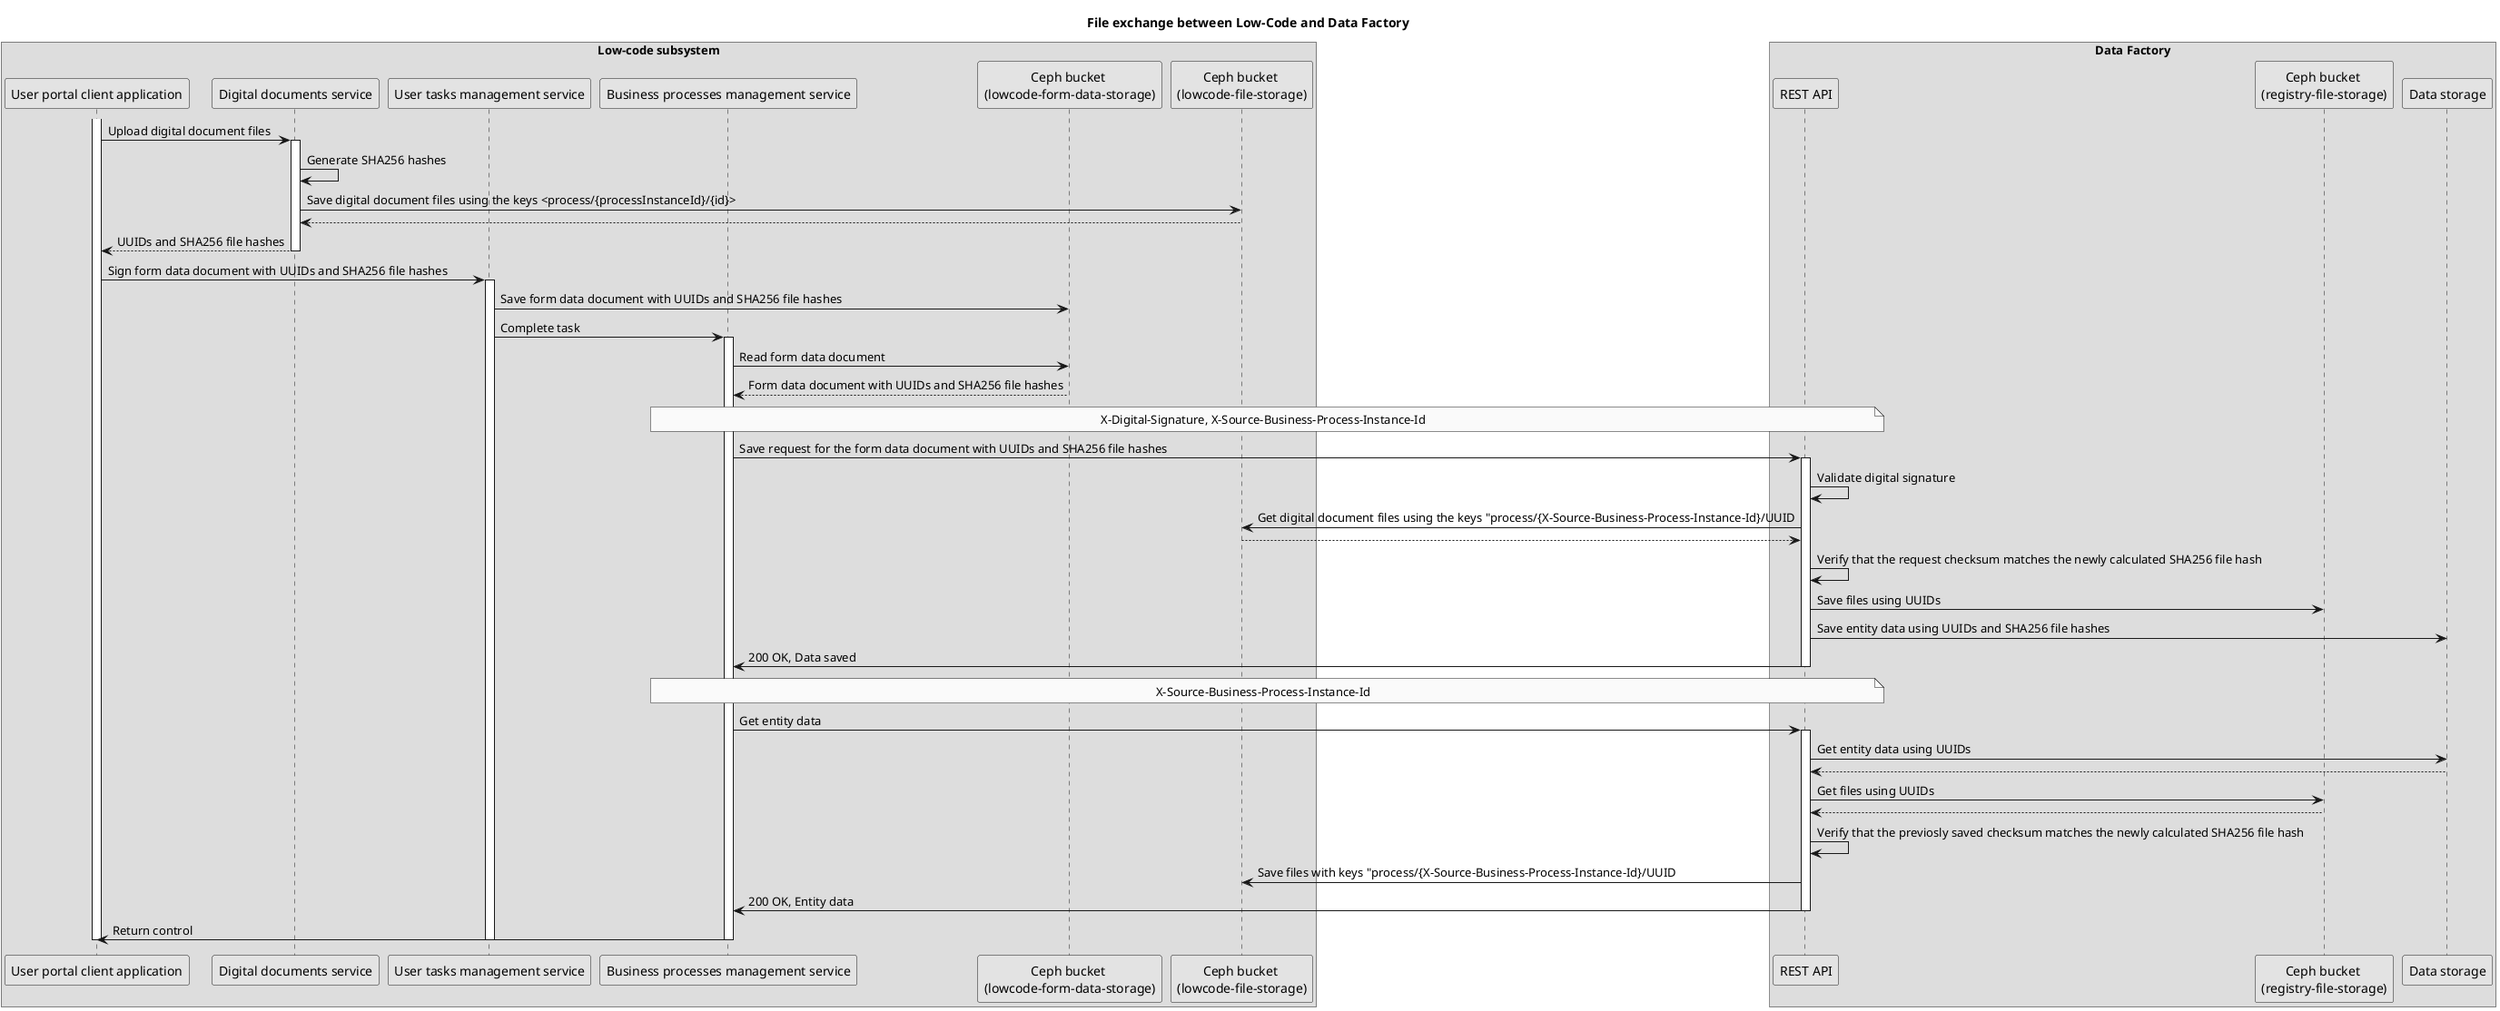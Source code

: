 @startuml
skinparam monochrome true
skinparam responseMessageBelowArrow true

box Low-code subsystem
  participant "User portal client application" as cabinet
  participant "Digital documents service" as digital_documents
  participant "User tasks management service" as user_task_mngmnt
  participant "Business processes management service" as bpms
  participant "Ceph bucket \n(lowcode-form-data-storage)" as lowcode_form_data_ceph
  participant "Ceph bucket \n(lowcode-file-storage)" as lowcode_file_ceph
end box

box Data Factory
  participant "REST API" as data_factory
  participant "Ceph bucket \n(registry-file-storage)" as data_file_ceph
  participant "Data storage" as citus
end box

title File exchange between Low-Code and Data Factory

activate cabinet
  cabinet -> digital_documents: Upload digital document files
  activate digital_documents
    digital_documents -> digital_documents: Generate SHA256 hashes
    digital_documents -> lowcode_file_ceph: Save digital document files using the keys <process/{processInstanceId}/{id}>
    lowcode_file_ceph --> digital_documents:
    digital_documents --> cabinet: UUIDs and SHA256 file hashes
  deactivate digital_documents

  cabinet -> user_task_mngmnt: Sign form data document with UUIDs and SHA256 file hashes
  activate user_task_mngmnt
    user_task_mngmnt -> lowcode_form_data_ceph: Save form data document with UUIDs and SHA256 file hashes
    user_task_mngmnt -> bpms: Complete task
    activate bpms
      bpms -> lowcode_form_data_ceph: Read form data document
      lowcode_form_data_ceph --> bpms: Form data document with UUIDs and SHA256 file hashes
      note over bpms, data_factory: X-Digital-Signature, X-Source-Business-Process-Instance-Id
      bpms -> data_factory: Save request for the form data document with UUIDs and SHA256 file hashes
      activate data_factory
        data_factory -> data_factory: Validate digital signature
        data_factory -> lowcode_file_ceph: Get digital document files using the keys "process/{X-Source-Business-Process-Instance-Id}/UUID
        lowcode_file_ceph --> data_factory
        data_factory -> data_factory: Verify that the request checksum matches the newly calculated SHA256 file hash
        data_factory -> data_file_ceph: Save files using UUIDs
        data_factory -> citus: Save entity data using UUIDs and SHA256 file hashes
        data_factory -> bpms: 200 OK, Data saved
      deactivate data_factory

      note over bpms, data_factory: X-Source-Business-Process-Instance-Id
      bpms -> data_factory: Get entity data
      activate data_factory
        data_factory -> citus: Get entity data using UUIDs
        citus --> data_factory
        data_factory -> data_file_ceph: Get files using UUIDs
        data_file_ceph --> data_factory
        data_factory -> data_factory: Verify that the previosly saved checksum matches the newly calculated SHA256 file hash
        data_factory -> lowcode_file_ceph: Save files with keys "process/{X-Source-Business-Process-Instance-Id}/UUID
        data_factory -> bpms: 200 OK, Entity data
      deactivate data_factory
      bpms -> cabinet: Return control
    deactivate bpms
  deactivate user_task_mngmnt
deactivate cabinet

@enduml